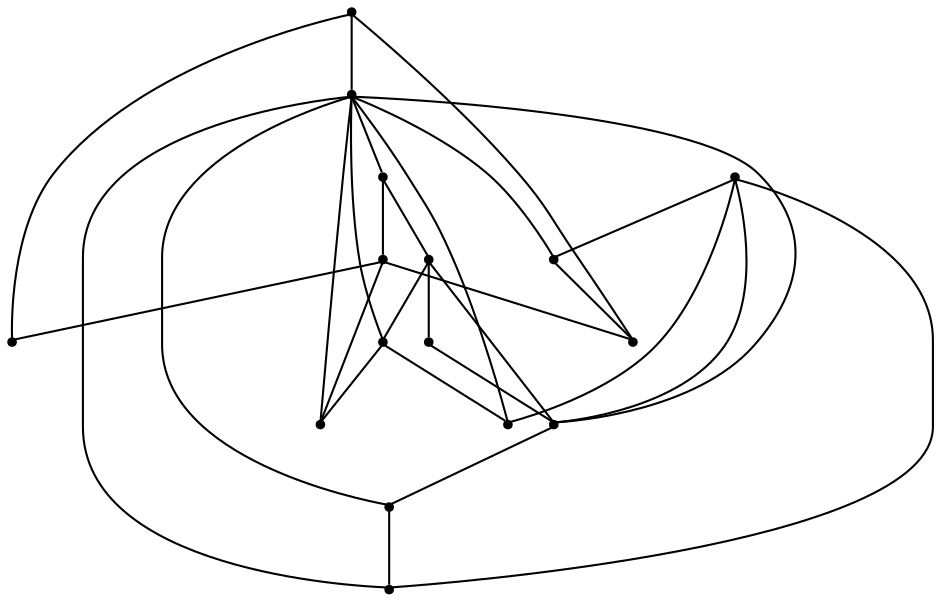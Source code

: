 graph {
  node [shape=point,comment="{\"directed\":false,\"doi\":\"10.1007/11618058_4\",\"figure\":\"2 (1)\"}"]

  v0 [pos="820.3786496184592,1642.954560120901"]
  v1 [pos="820.3786496184592,1701.644217967988"]
  v2 [pos="820.3786496184592,1819.025377432506"]
  v3 [pos="702.9755564135174,1642.954560120901"]
  v4 [pos="702.9755564135174,1701.644217967988"]
  v5 [pos="702.9755564135174,1877.714939912161"]
  v6 [pos="644.275043150436,1877.714939912161"]
  v7 [pos="585.5745298873546,1995.0941602389025"]
  v8 [pos="526.8730071311774,1877.714939912161"]
  v9 [pos="585.5745298873546,2229.8556208610544"]
  v10 [pos="585.5745298873546,2112.4754150708523"]
  v11 [pos="468.17145257994184,2112.4754150708523"]
  v12 [pos="468.17145257994184,2053.7858208020534"]
  v13 [pos="409.4709552143895,2053.7858208020534"]
  v14 [pos="350.77044990007266,2053.7858208020534"]
  v15 [pos="292.0699525345204,2053.7858208020534"]

  v0 -- v9 [id="-1",pos="820.3786496184592,1642.954560120901 879.0801962209302,1642.9556409517932 879.0801962209302,1642.9556409517932 879.0801962209302,1642.9556409517932 879.0801962209302,2288.5472496350612 879.0801962209302,2288.5472496350612 879.0801962209302,2288.5472496350612 820.3776162790698,2288.5472496350612 820.3776162790698,2288.5472496350612 820.3776162790698,2288.5472496350612 585.5745298873546,2229.8556208610544 585.5745298873546,2229.8556208610544 585.5745298873546,2229.8556208610544"]
  v15 -- v9 [id="-2",pos="292.0699525345204,2053.7858208020534 292.07099382267444,2288.5472496350612 292.07099382267444,2288.5472496350612 292.07099382267444,2288.5472496350612 350.7694086119186,2288.5472496350612 350.7694086119186,2288.5472496350612 350.7694086119186,2288.5472496350612 585.5745298873546,2229.8556208610544 585.5745298873546,2229.8556208610544 585.5745298873546,2229.8556208610544"]
  v14 -- v9 [id="-3",pos="350.77044990007266,2053.7858208020534 350.7694086119186,2171.1639285087595 350.7694086119186,2171.1639285087595 350.7694086119186,2171.1639285087595 585.5745298873546,2229.8556208610544 585.5745298873546,2229.8556208610544 585.5745298873546,2229.8556208610544"]
  v13 -- v9 [id="-4",pos="409.4709552143895,2053.7858208020534 409.47198855377906,2171.1639285087595 409.47198855377906,2171.1639285087595 409.47198855377906,2171.1639285087595 585.5745298873546,2229.8556208610544 585.5745298873546,2229.8556208610544 585.5745298873546,2229.8556208610544"]
  v11 -- v9 [id="-5",pos="468.17145257994184,2112.4754150708523 468.1704033430232,2171.1639285087595 468.1704033430232,2171.1639285087595 468.1704033430232,2171.1639285087595 585.5745298873546,2229.8556208610544 585.5745298873546,2229.8556208610544 585.5745298873546,2229.8556208610544"]
  v12 -- v2 [id="-6",pos="468.17145257994184,2053.7858208020534 468.1704033430232,1819.026426474254 468.1704033430232,1819.026426474254 468.1704033430232,1819.026426474254 820.3786496184592,1819.025377432506 820.3786496184592,1819.025377432506 820.3786496184592,1819.025377432506"]
  v12 -- v7 [id="-7",pos="468.17145257994184,2053.7858208020534 526.8730150799419,2053.7848035494494 526.8730150799419,2053.7848035494494 526.8730150799419,2053.7848035494494 585.5745298873546,1995.0941602389025 585.5745298873546,1995.0941602389025 585.5745298873546,1995.0941602389025"]
  v8 -- v7 [id="-8",pos="526.8730071311774,1877.714939912161 526.8730150799419,1936.405551433564 526.8730150799419,1936.405551433564 526.8730150799419,1936.405551433564 585.5745298873546,1995.0941602389025 585.5745298873546,1995.0941602389025 585.5745298873546,1995.0941602389025"]
  v14 -- v13 [id="-9",pos="350.77044990007266,2053.7858208020534 409.4709552143895,2053.7858208020534 409.4709552143895,2053.7858208020534 409.4709552143895,2053.7858208020534"]
  v12 -- v11 [id="-10",pos="468.17145257994184,2053.7858208020534 468.17145257994184,2112.4754150708523 468.17145257994184,2112.4754150708523 468.17145257994184,2112.4754150708523"]
  v12 -- v13 [id="-11",pos="468.17145257994184,2053.7858208020534 409.4709552143895,2053.7858208020534 409.4709552143895,2053.7858208020534 409.4709552143895,2053.7858208020534"]
  v10 -- v11 [id="-12",pos="585.5745298873546,2112.4754150708523 468.17145257994184,2112.4754150708523 468.17145257994184,2112.4754150708523 468.17145257994184,2112.4754150708523"]
  v10 -- v9 [id="-13",pos="585.5745298873546,2112.4754150708523 585.5745298873546,2229.8556208610544 585.5745298873546,2229.8556208610544 585.5745298873546,2229.8556208610544"]
  v7 -- v10 [id="-14",pos="585.5745298873546,1995.0941602389025 585.5745298873546,2112.4754150708523 585.5745298873546,2112.4754150708523 585.5745298873546,2112.4754150708523"]
  v9 -- v7 [id="-15",pos="585.5745298873546,2229.8556208610544 644.2740098110465,2171.1639285087595 644.2740098110465,2171.1639285087595 644.2740098110465,2171.1639285087595 644.2740098110465,2053.7848035494494 644.2740098110465,2053.7848035494494 644.2740098110465,2053.7848035494494 585.5745298873546,1995.0941602389025 585.5745298873546,1995.0941602389025 585.5745298873546,1995.0941602389025"]
  v9 -- v5 [id="-16",pos="585.5745298873546,2229.8556208610544 702.976589752907,2171.1639285087595 702.976589752907,2171.1639285087595 702.976589752907,2171.1639285087595 702.9755564135174,1877.714939912161 702.9755564135174,1877.714939912161 702.9755564135174,1877.714939912161"]
  v6 -- v8 [id="-17",pos="644.275043150436,1877.714939912161 526.8730071311774,1877.714939912161 526.8730071311774,1877.714939912161 526.8730071311774,1877.714939912161"]
  v9 -- v2 [id="-18",pos="585.5745298873546,2229.8556208610544 820.3776162790698,2171.1639285087595 820.3776162790698,2171.1639285087595 820.3776162790698,2171.1639285087595 820.3786496184592,1819.025377432506 820.3786496184592,1819.025377432506 820.3786496184592,1819.025377432506"]
  v7 -- v6 [id="-19",pos="585.5745298873546,1995.0941602389025 644.2740098110465,1936.405551433564 644.2740098110465,1936.405551433564 644.2740098110465,1936.405551433564 644.275043150436,1877.714939912161 644.275043150436,1877.714939912161 644.275043150436,1877.714939912161"]
  v6 -- v14 [id="-20",pos="644.275043150436,1877.714939912161 644.2740098110465,1760.3347659111032 644.2740098110465,1760.3347659111032 644.2740098110465,1760.3347659111032 350.7694086119186,1760.3347659111032 350.7694086119186,1760.3347659111032 350.7694086119186,1760.3347659111032 350.77044990007266,2053.7858208020534 350.77044990007266,2053.7858208020534 350.77044990007266,2053.7858208020534"]
  v5 -- v6 [id="-21",pos="702.9755564135174,1877.714939912161 644.275043150436,1877.714939912161 644.275043150436,1877.714939912161 644.275043150436,1877.714939912161"]
  v5 -- v4 [id="-22",pos="702.9755564135174,1877.714939912161 702.9755564135174,1701.644217967988 702.9755564135174,1701.644217967988 702.9755564135174,1701.644217967988"]
  v4 -- v3 [id="-23",pos="702.9755564135174,1701.644217967988 702.9755564135174,1642.954560120901 702.9755564135174,1642.954560120901 702.9755564135174,1642.954560120901"]
  v4 -- v1 [id="-24",pos="702.9755564135174,1701.644217967988 820.3786496184592,1701.644217967988 820.3786496184592,1701.644217967988 820.3786496184592,1701.644217967988"]
  v0 -- v3 [id="-25",pos="820.3786496184592,1642.954560120901 702.9755564135174,1642.954560120901 702.9755564135174,1642.954560120901 702.9755564135174,1642.954560120901"]
  v14 -- v15 [id="-26",pos="350.77044990007266,2053.7858208020534 292.0699525345204,2053.7858208020534 292.0699525345204,2053.7858208020534 292.0699525345204,2053.7858208020534"]
  v4 -- v15 [id="-27",pos="702.9755564135174,1701.644217967988 292.07099382267444,1701.6432325045275 292.07099382267444,1701.6432325045275 292.07099382267444,1701.6432325045275 292.0699525345204,2053.7858208020534 292.0699525345204,2053.7858208020534 292.0699525345204,2053.7858208020534"]
  v2 -- v1 [id="-28",pos="820.3786496184592,1819.025377432506 820.3786496184592,1701.644217967988 820.3786496184592,1701.644217967988 820.3786496184592,1701.644217967988"]
  v0 -- v1 [id="-29",pos="820.3786496184592,1642.954560120901 820.3786496184592,1701.644217967988 820.3786496184592,1701.644217967988 820.3786496184592,1701.644217967988"]
}
